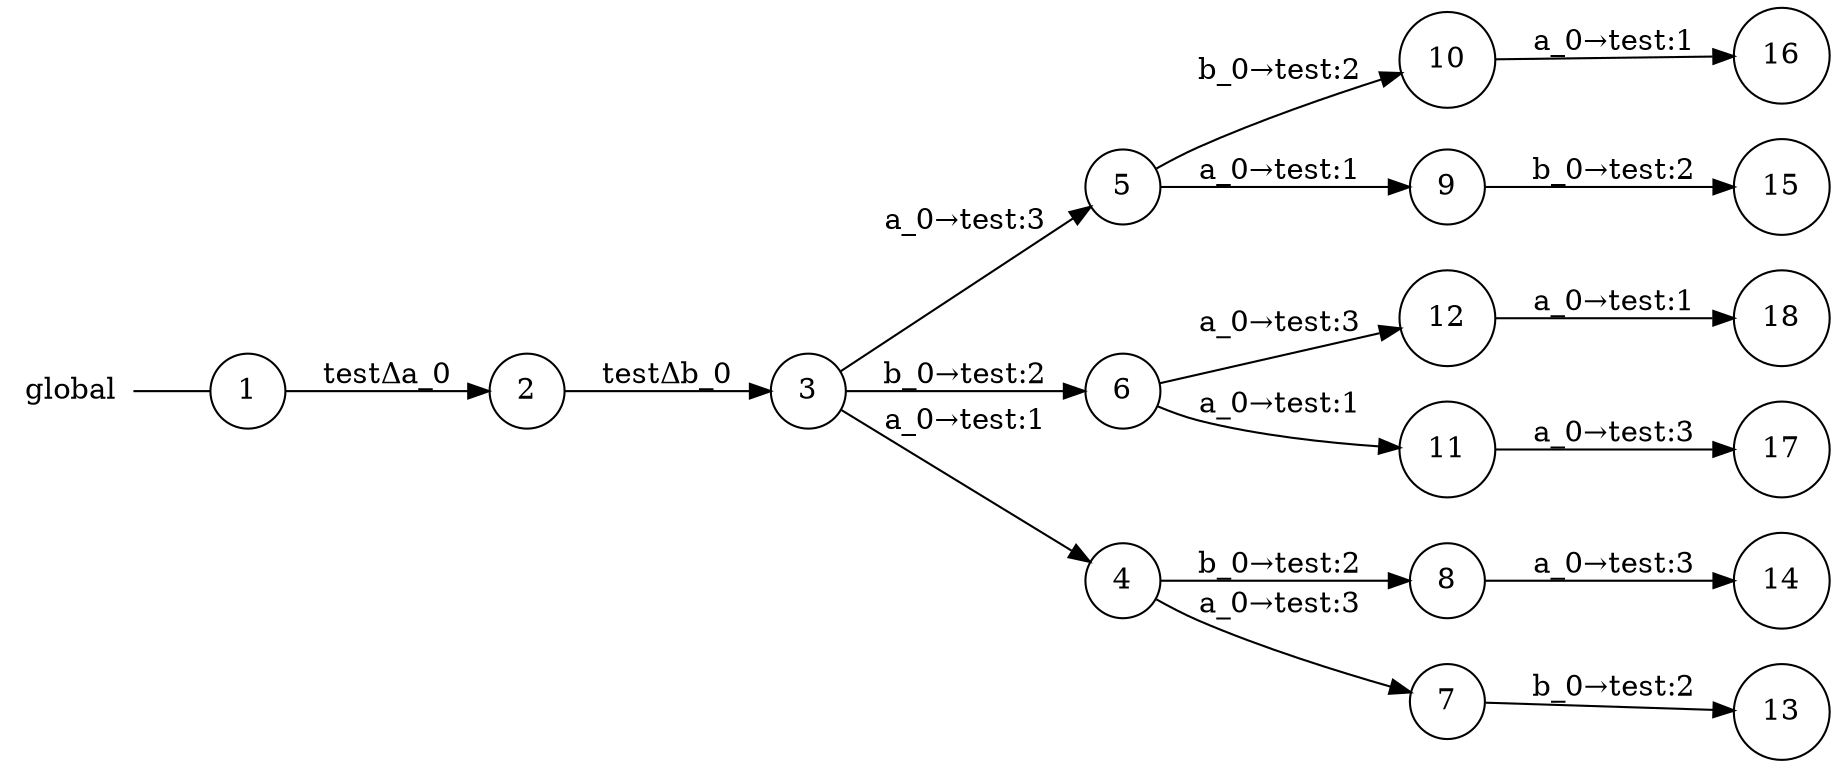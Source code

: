 digraph global {
	rankdir="LR";
	n_0 [label="global", shape="plaintext"];
	n_1 [id="5", shape=circle, label="5"];
	n_2 [id="15", shape=circle, label="15"];
	n_3 [id="12", shape=circle, label="12"];
	n_4 [id="11", shape=circle, label="11"];
	n_5 [id="17", shape=circle, label="17"];
	n_6 [id="18", shape=circle, label="18"];
	n_7 [id="14", shape=circle, label="14"];
	n_8 [id="6", shape=circle, label="6"];
	n_9 [id="13", shape=circle, label="13"];
	n_10 [id="10", shape=circle, label="10"];
	n_11 [id="1", shape=circle, label="1"];
	n_0 -> n_11 [arrowhead=none];
	n_12 [id="9", shape=circle, label="9"];
	n_13 [id="2", shape=circle, label="2"];
	n_14 [id="8", shape=circle, label="8"];
	n_15 [id="4", shape=circle, label="4"];
	n_16 [id="7", shape=circle, label="7"];
	n_17 [id="3", shape=circle, label="3"];
	n_18 [id="16", shape=circle, label="16"];

	n_1 -> n_12 [id="[$e|7]", label="a_0→test:1"];
	n_17 -> n_15 [id="[$e|2]", label="a_0→test:1"];
	n_3 -> n_6 [id="[$e|16]", label="a_0→test:1"];
	n_15 -> n_14 [id="[$e|6]", label="b_0→test:2"];
	n_17 -> n_1 [id="[$e|3]", label="a_0→test:3"];
	n_8 -> n_3 [id="[$e|10]", label="a_0→test:3"];
	n_16 -> n_9 [id="[$e|11]", label="b_0→test:2"];
	n_1 -> n_10 [id="[$e|8]", label="b_0→test:2"];
	n_17 -> n_8 [id="[$e|4]", label="b_0→test:2"];
	n_8 -> n_4 [id="[$e|9]", label="a_0→test:1"];
	n_12 -> n_2 [id="[$e|13]", label="b_0→test:2"];
	n_13 -> n_17 [id="[$e|1]", label="testΔb_0"];
	n_11 -> n_13 [id="[$e|0]", label="testΔa_0"];
	n_4 -> n_5 [id="[$e|15]", label="a_0→test:3"];
	n_15 -> n_16 [id="[$e|5]", label="a_0→test:3"];
	n_10 -> n_18 [id="[$e|14]", label="a_0→test:1"];
	n_14 -> n_7 [id="[$e|12]", label="a_0→test:3"];
}
